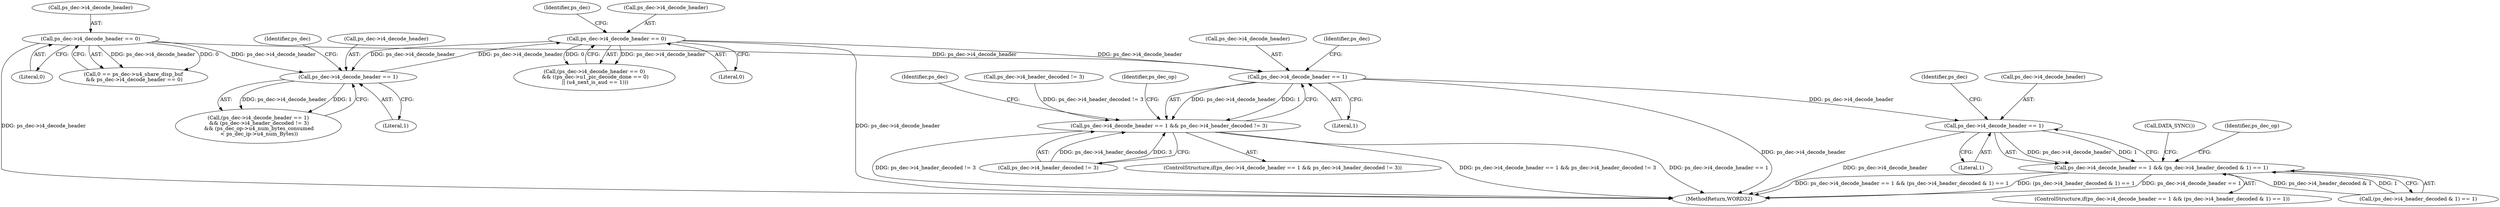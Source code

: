 digraph "0_Android_7109ce3f8f90a28ca9f0ee6e14f6ac5e414c62cf@pointer" {
"1001767" [label="(Call,ps_dec->i4_decode_header == 1)"];
"1001441" [label="(Call,ps_dec->i4_decode_header == 0)"];
"1001419" [label="(Call,ps_dec->i4_decode_header == 1)"];
"1000361" [label="(Call,ps_dec->i4_decode_header == 0)"];
"1001766" [label="(Call,ps_dec->i4_decode_header == 1 && ps_dec->i4_header_decoded != 3)"];
"1002098" [label="(Call,ps_dec->i4_decode_header == 1)"];
"1002097" [label="(Call,ps_dec->i4_decode_header == 1 && (ps_dec->i4_header_decoded & 1) == 1)"];
"1001767" [label="(Call,ps_dec->i4_decode_header == 1)"];
"1000355" [label="(Call,0 == ps_dec->u4_share_disp_buf\n && ps_dec->i4_decode_header == 0)"];
"1001787" [label="(Identifier,ps_dec)"];
"1001445" [label="(Literal,0)"];
"1001442" [label="(Call,ps_dec->i4_decode_header)"];
"1001765" [label="(ControlStructure,if(ps_dec->i4_decode_header == 1 && ps_dec->i4_header_decoded != 3))"];
"1001768" [label="(Call,ps_dec->i4_decode_header)"];
"1002098" [label="(Call,ps_dec->i4_decode_header == 1)"];
"1001772" [label="(Call,ps_dec->i4_header_decoded != 3)"];
"1001418" [label="(Call,(ps_dec->i4_decode_header == 1)\n && (ps_dec->i4_header_decoded != 3)\n && (ps_dec_op->u4_num_bytes_consumed\n < ps_dec_ip->u4_num_Bytes))"];
"1002097" [label="(Call,ps_dec->i4_decode_header == 1 && (ps_dec->i4_header_decoded & 1) == 1)"];
"1002096" [label="(ControlStructure,if(ps_dec->i4_decode_header == 1 && (ps_dec->i4_header_decoded & 1) == 1))"];
"1001771" [label="(Literal,1)"];
"1002152" [label="(Call,DATA_SYNC())"];
"1001441" [label="(Call,ps_dec->i4_decode_header == 0)"];
"1002106" [label="(Identifier,ps_dec)"];
"1002160" [label="(MethodReturn,WORD32)"];
"1001449" [label="(Identifier,ps_dec)"];
"1001420" [label="(Call,ps_dec->i4_decode_header)"];
"1001766" [label="(Call,ps_dec->i4_decode_header == 1 && ps_dec->i4_header_decoded != 3)"];
"1001752" [label="(Call,ps_dec->i4_header_decoded != 3)"];
"1001780" [label="(Identifier,ps_dec_op)"];
"1001419" [label="(Call,ps_dec->i4_decode_header == 1)"];
"1002102" [label="(Literal,1)"];
"1002103" [label="(Call,(ps_dec->i4_header_decoded & 1) == 1)"];
"1001774" [label="(Identifier,ps_dec)"];
"1001423" [label="(Literal,1)"];
"1002099" [label="(Call,ps_dec->i4_decode_header)"];
"1000361" [label="(Call,ps_dec->i4_decode_header == 0)"];
"1001427" [label="(Identifier,ps_dec)"];
"1002113" [label="(Identifier,ps_dec_op)"];
"1000365" [label="(Literal,0)"];
"1000362" [label="(Call,ps_dec->i4_decode_header)"];
"1001440" [label="(Call,(ps_dec->i4_decode_header == 0)\n && ((ps_dec->u1_pic_decode_done == 0)\n || (u4_next_is_aud == 1)))"];
"1001767" -> "1001766"  [label="AST: "];
"1001767" -> "1001771"  [label="CFG: "];
"1001768" -> "1001767"  [label="AST: "];
"1001771" -> "1001767"  [label="AST: "];
"1001774" -> "1001767"  [label="CFG: "];
"1001766" -> "1001767"  [label="CFG: "];
"1001767" -> "1002160"  [label="DDG: ps_dec->i4_decode_header"];
"1001767" -> "1001766"  [label="DDG: ps_dec->i4_decode_header"];
"1001767" -> "1001766"  [label="DDG: 1"];
"1001441" -> "1001767"  [label="DDG: ps_dec->i4_decode_header"];
"1000361" -> "1001767"  [label="DDG: ps_dec->i4_decode_header"];
"1001767" -> "1002098"  [label="DDG: ps_dec->i4_decode_header"];
"1001441" -> "1001440"  [label="AST: "];
"1001441" -> "1001445"  [label="CFG: "];
"1001442" -> "1001441"  [label="AST: "];
"1001445" -> "1001441"  [label="AST: "];
"1001449" -> "1001441"  [label="CFG: "];
"1001440" -> "1001441"  [label="CFG: "];
"1001441" -> "1002160"  [label="DDG: ps_dec->i4_decode_header"];
"1001441" -> "1001419"  [label="DDG: ps_dec->i4_decode_header"];
"1001441" -> "1001440"  [label="DDG: ps_dec->i4_decode_header"];
"1001441" -> "1001440"  [label="DDG: 0"];
"1001419" -> "1001441"  [label="DDG: ps_dec->i4_decode_header"];
"1001419" -> "1001418"  [label="AST: "];
"1001419" -> "1001423"  [label="CFG: "];
"1001420" -> "1001419"  [label="AST: "];
"1001423" -> "1001419"  [label="AST: "];
"1001427" -> "1001419"  [label="CFG: "];
"1001418" -> "1001419"  [label="CFG: "];
"1001419" -> "1001418"  [label="DDG: ps_dec->i4_decode_header"];
"1001419" -> "1001418"  [label="DDG: 1"];
"1000361" -> "1001419"  [label="DDG: ps_dec->i4_decode_header"];
"1000361" -> "1000355"  [label="AST: "];
"1000361" -> "1000365"  [label="CFG: "];
"1000362" -> "1000361"  [label="AST: "];
"1000365" -> "1000361"  [label="AST: "];
"1000355" -> "1000361"  [label="CFG: "];
"1000361" -> "1002160"  [label="DDG: ps_dec->i4_decode_header"];
"1000361" -> "1000355"  [label="DDG: ps_dec->i4_decode_header"];
"1000361" -> "1000355"  [label="DDG: 0"];
"1001766" -> "1001765"  [label="AST: "];
"1001766" -> "1001772"  [label="CFG: "];
"1001772" -> "1001766"  [label="AST: "];
"1001780" -> "1001766"  [label="CFG: "];
"1001787" -> "1001766"  [label="CFG: "];
"1001766" -> "1002160"  [label="DDG: ps_dec->i4_decode_header == 1 && ps_dec->i4_header_decoded != 3"];
"1001766" -> "1002160"  [label="DDG: ps_dec->i4_decode_header == 1"];
"1001766" -> "1002160"  [label="DDG: ps_dec->i4_header_decoded != 3"];
"1001772" -> "1001766"  [label="DDG: ps_dec->i4_header_decoded"];
"1001772" -> "1001766"  [label="DDG: 3"];
"1001752" -> "1001766"  [label="DDG: ps_dec->i4_header_decoded != 3"];
"1002098" -> "1002097"  [label="AST: "];
"1002098" -> "1002102"  [label="CFG: "];
"1002099" -> "1002098"  [label="AST: "];
"1002102" -> "1002098"  [label="AST: "];
"1002106" -> "1002098"  [label="CFG: "];
"1002097" -> "1002098"  [label="CFG: "];
"1002098" -> "1002160"  [label="DDG: ps_dec->i4_decode_header"];
"1002098" -> "1002097"  [label="DDG: ps_dec->i4_decode_header"];
"1002098" -> "1002097"  [label="DDG: 1"];
"1002097" -> "1002096"  [label="AST: "];
"1002097" -> "1002103"  [label="CFG: "];
"1002103" -> "1002097"  [label="AST: "];
"1002113" -> "1002097"  [label="CFG: "];
"1002152" -> "1002097"  [label="CFG: "];
"1002097" -> "1002160"  [label="DDG: ps_dec->i4_decode_header == 1 && (ps_dec->i4_header_decoded & 1) == 1"];
"1002097" -> "1002160"  [label="DDG: (ps_dec->i4_header_decoded & 1) == 1"];
"1002097" -> "1002160"  [label="DDG: ps_dec->i4_decode_header == 1"];
"1002103" -> "1002097"  [label="DDG: ps_dec->i4_header_decoded & 1"];
"1002103" -> "1002097"  [label="DDG: 1"];
}
